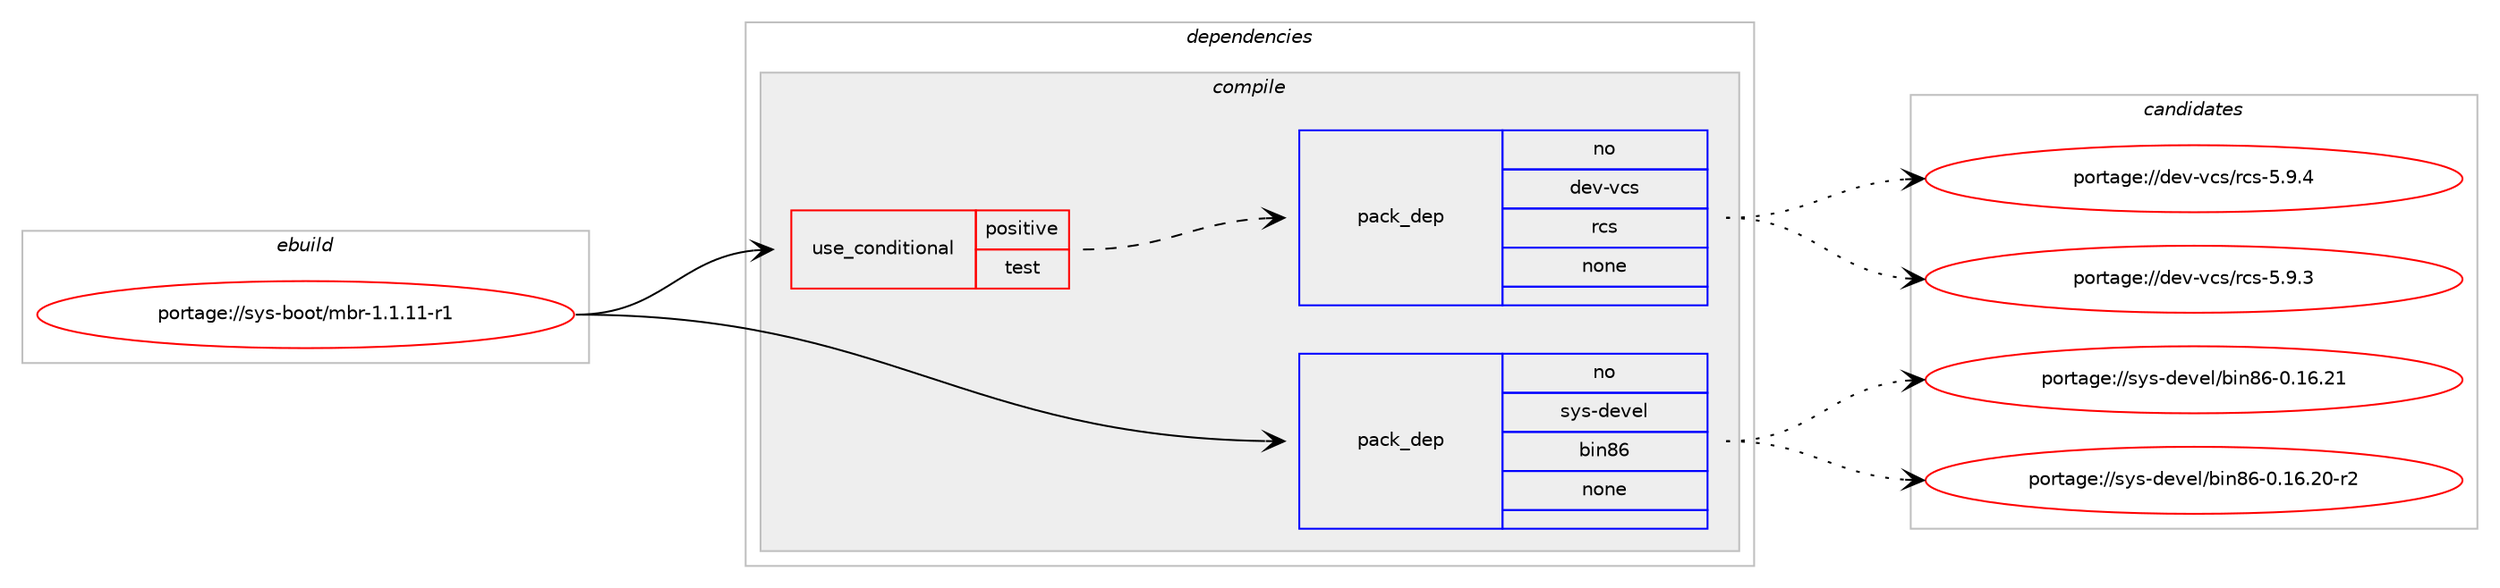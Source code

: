 digraph prolog {

# *************
# Graph options
# *************

newrank=true;
concentrate=true;
compound=true;
graph [rankdir=LR,fontname=Helvetica,fontsize=10,ranksep=1.5];#, ranksep=2.5, nodesep=0.2];
edge  [arrowhead=vee];
node  [fontname=Helvetica,fontsize=10];

# **********
# The ebuild
# **********

subgraph cluster_leftcol {
color=gray;
rank=same;
label=<<i>ebuild</i>>;
id [label="portage://sys-boot/mbr-1.1.11-r1", color=red, width=4, href="../sys-boot/mbr-1.1.11-r1.svg"];
}

# ****************
# The dependencies
# ****************

subgraph cluster_midcol {
color=gray;
label=<<i>dependencies</i>>;
subgraph cluster_compile {
fillcolor="#eeeeee";
style=filled;
label=<<i>compile</i>>;
subgraph cond3198 {
dependency11084 [label=<<TABLE BORDER="0" CELLBORDER="1" CELLSPACING="0" CELLPADDING="4"><TR><TD ROWSPAN="3" CELLPADDING="10">use_conditional</TD></TR><TR><TD>positive</TD></TR><TR><TD>test</TD></TR></TABLE>>, shape=none, color=red];
subgraph pack7776 {
dependency11085 [label=<<TABLE BORDER="0" CELLBORDER="1" CELLSPACING="0" CELLPADDING="4" WIDTH="220"><TR><TD ROWSPAN="6" CELLPADDING="30">pack_dep</TD></TR><TR><TD WIDTH="110">no</TD></TR><TR><TD>dev-vcs</TD></TR><TR><TD>rcs</TD></TR><TR><TD>none</TD></TR><TR><TD></TD></TR></TABLE>>, shape=none, color=blue];
}
dependency11084:e -> dependency11085:w [weight=20,style="dashed",arrowhead="vee"];
}
id:e -> dependency11084:w [weight=20,style="solid",arrowhead="vee"];
subgraph pack7777 {
dependency11086 [label=<<TABLE BORDER="0" CELLBORDER="1" CELLSPACING="0" CELLPADDING="4" WIDTH="220"><TR><TD ROWSPAN="6" CELLPADDING="30">pack_dep</TD></TR><TR><TD WIDTH="110">no</TD></TR><TR><TD>sys-devel</TD></TR><TR><TD>bin86</TD></TR><TR><TD>none</TD></TR><TR><TD></TD></TR></TABLE>>, shape=none, color=blue];
}
id:e -> dependency11086:w [weight=20,style="solid",arrowhead="vee"];
}
subgraph cluster_compileandrun {
fillcolor="#eeeeee";
style=filled;
label=<<i>compile and run</i>>;
}
subgraph cluster_run {
fillcolor="#eeeeee";
style=filled;
label=<<i>run</i>>;
}
}

# **************
# The candidates
# **************

subgraph cluster_choices {
rank=same;
color=gray;
label=<<i>candidates</i>>;

subgraph choice7776 {
color=black;
nodesep=1;
choice10010111845118991154711499115455346574652 [label="portage://dev-vcs/rcs-5.9.4", color=red, width=4,href="../dev-vcs/rcs-5.9.4.svg"];
choice10010111845118991154711499115455346574651 [label="portage://dev-vcs/rcs-5.9.3", color=red, width=4,href="../dev-vcs/rcs-5.9.3.svg"];
dependency11085:e -> choice10010111845118991154711499115455346574652:w [style=dotted,weight="100"];
dependency11085:e -> choice10010111845118991154711499115455346574651:w [style=dotted,weight="100"];
}
subgraph choice7777 {
color=black;
nodesep=1;
choice11512111545100101118101108479810511056544548464954465049 [label="portage://sys-devel/bin86-0.16.21", color=red, width=4,href="../sys-devel/bin86-0.16.21.svg"];
choice115121115451001011181011084798105110565445484649544650484511450 [label="portage://sys-devel/bin86-0.16.20-r2", color=red, width=4,href="../sys-devel/bin86-0.16.20-r2.svg"];
dependency11086:e -> choice11512111545100101118101108479810511056544548464954465049:w [style=dotted,weight="100"];
dependency11086:e -> choice115121115451001011181011084798105110565445484649544650484511450:w [style=dotted,weight="100"];
}
}

}
